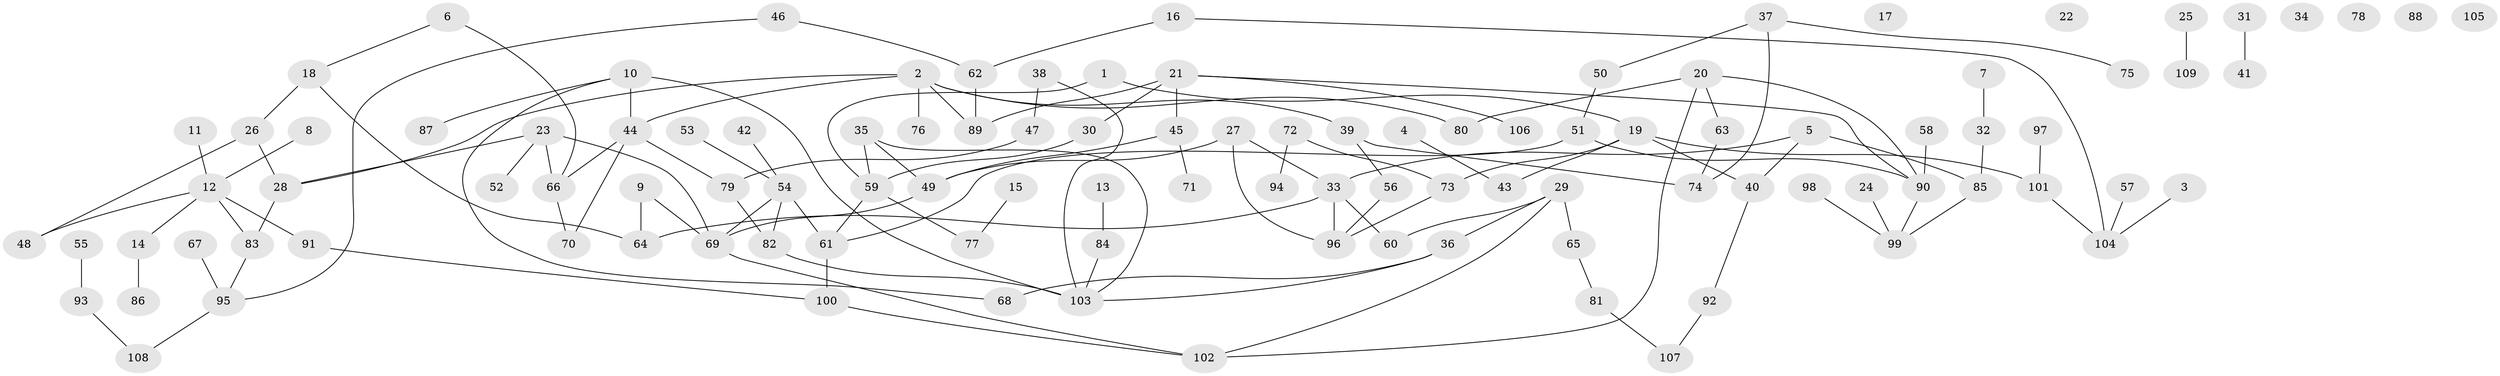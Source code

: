 // Generated by graph-tools (version 1.1) at 2025/39/03/09/25 04:39:29]
// undirected, 109 vertices, 131 edges
graph export_dot {
graph [start="1"]
  node [color=gray90,style=filled];
  1;
  2;
  3;
  4;
  5;
  6;
  7;
  8;
  9;
  10;
  11;
  12;
  13;
  14;
  15;
  16;
  17;
  18;
  19;
  20;
  21;
  22;
  23;
  24;
  25;
  26;
  27;
  28;
  29;
  30;
  31;
  32;
  33;
  34;
  35;
  36;
  37;
  38;
  39;
  40;
  41;
  42;
  43;
  44;
  45;
  46;
  47;
  48;
  49;
  50;
  51;
  52;
  53;
  54;
  55;
  56;
  57;
  58;
  59;
  60;
  61;
  62;
  63;
  64;
  65;
  66;
  67;
  68;
  69;
  70;
  71;
  72;
  73;
  74;
  75;
  76;
  77;
  78;
  79;
  80;
  81;
  82;
  83;
  84;
  85;
  86;
  87;
  88;
  89;
  90;
  91;
  92;
  93;
  94;
  95;
  96;
  97;
  98;
  99;
  100;
  101;
  102;
  103;
  104;
  105;
  106;
  107;
  108;
  109;
  1 -- 19;
  1 -- 59;
  2 -- 28;
  2 -- 39;
  2 -- 44;
  2 -- 76;
  2 -- 80;
  2 -- 89;
  3 -- 104;
  4 -- 43;
  5 -- 33;
  5 -- 40;
  5 -- 85;
  6 -- 18;
  6 -- 66;
  7 -- 32;
  8 -- 12;
  9 -- 64;
  9 -- 69;
  10 -- 44;
  10 -- 68;
  10 -- 87;
  10 -- 103;
  11 -- 12;
  12 -- 14;
  12 -- 48;
  12 -- 83;
  12 -- 91;
  13 -- 84;
  14 -- 86;
  15 -- 77;
  16 -- 62;
  16 -- 104;
  18 -- 26;
  18 -- 64;
  19 -- 40;
  19 -- 43;
  19 -- 73;
  19 -- 101;
  20 -- 63;
  20 -- 80;
  20 -- 90;
  20 -- 102;
  21 -- 30;
  21 -- 45;
  21 -- 89;
  21 -- 90;
  21 -- 106;
  23 -- 28;
  23 -- 52;
  23 -- 66;
  23 -- 69;
  24 -- 99;
  25 -- 109;
  26 -- 28;
  26 -- 48;
  27 -- 33;
  27 -- 49;
  27 -- 96;
  28 -- 83;
  29 -- 36;
  29 -- 60;
  29 -- 65;
  29 -- 102;
  30 -- 59;
  31 -- 41;
  32 -- 85;
  33 -- 60;
  33 -- 64;
  33 -- 96;
  35 -- 49;
  35 -- 59;
  35 -- 103;
  36 -- 68;
  36 -- 103;
  37 -- 50;
  37 -- 74;
  37 -- 75;
  38 -- 47;
  38 -- 103;
  39 -- 56;
  39 -- 74;
  40 -- 92;
  42 -- 54;
  44 -- 66;
  44 -- 70;
  44 -- 79;
  45 -- 49;
  45 -- 71;
  46 -- 62;
  46 -- 95;
  47 -- 79;
  49 -- 69;
  50 -- 51;
  51 -- 61;
  51 -- 90;
  53 -- 54;
  54 -- 61;
  54 -- 69;
  54 -- 82;
  55 -- 93;
  56 -- 96;
  57 -- 104;
  58 -- 90;
  59 -- 61;
  59 -- 77;
  61 -- 100;
  62 -- 89;
  63 -- 74;
  65 -- 81;
  66 -- 70;
  67 -- 95;
  69 -- 102;
  72 -- 73;
  72 -- 94;
  73 -- 96;
  79 -- 82;
  81 -- 107;
  82 -- 103;
  83 -- 95;
  84 -- 103;
  85 -- 99;
  90 -- 99;
  91 -- 100;
  92 -- 107;
  93 -- 108;
  95 -- 108;
  97 -- 101;
  98 -- 99;
  100 -- 102;
  101 -- 104;
}
